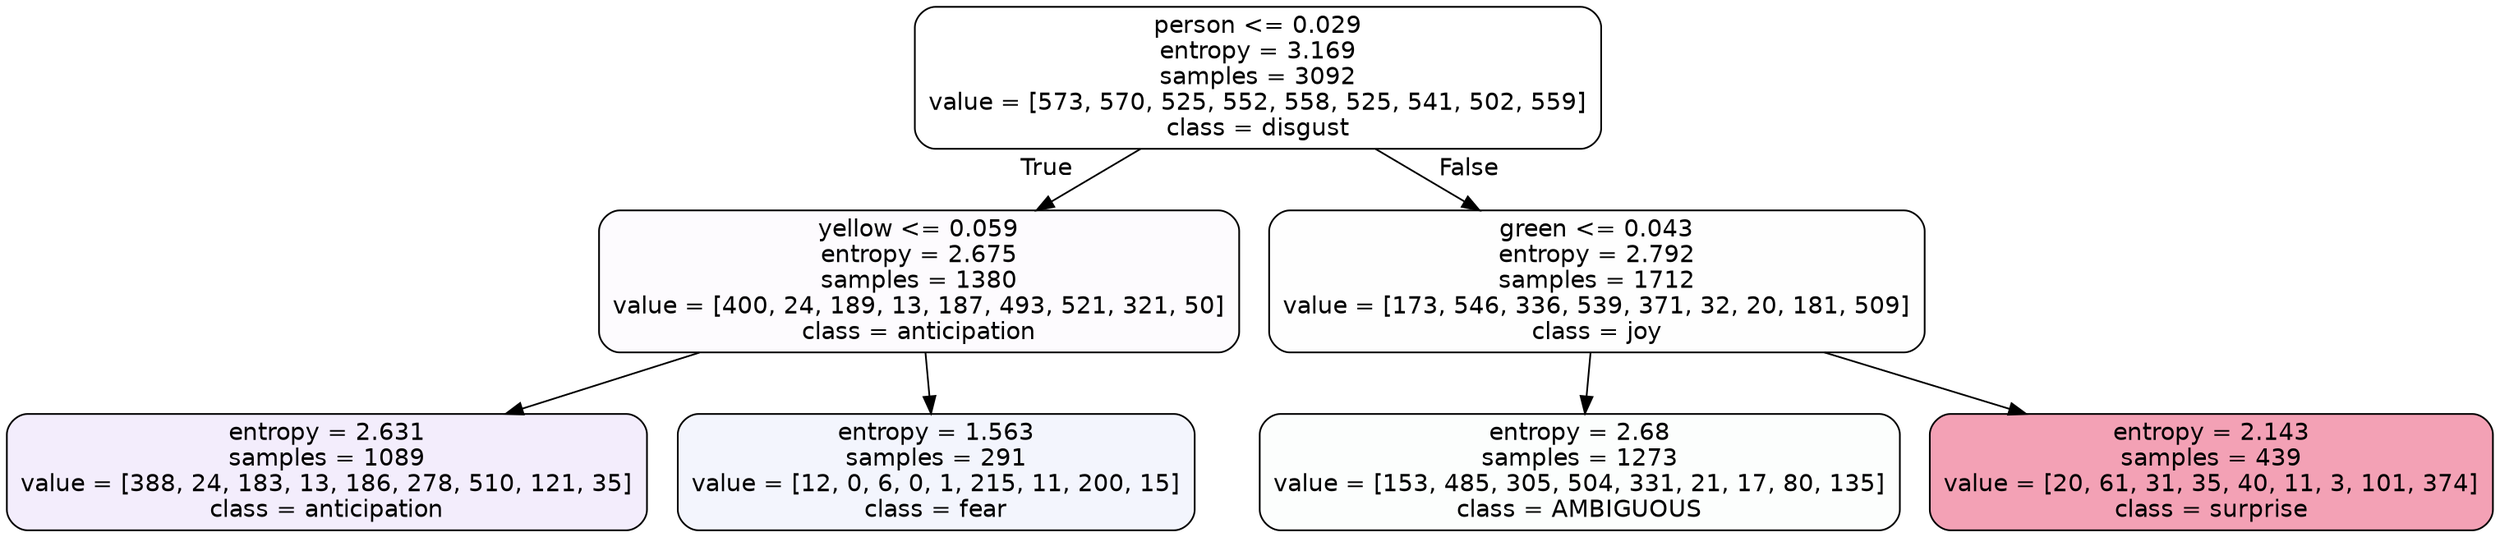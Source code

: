 digraph Tree {
node [shape=box, style="filled, rounded", color="black", fontname=helvetica] ;
edge [fontname=helvetica] ;
0 [label="person <= 0.029\nentropy = 3.169\nsamples = 3092\nvalue = [573, 570, 525, 552, 558, 525, 541, 502, 559]\nclass = disgust", fillcolor="#e5813900"] ;
1 [label="yellow <= 0.059\nentropy = 2.675\nsamples = 1380\nvalue = [400, 24, 189, 13, 187, 493, 521, 321, 50]\nclass = anticipation", fillcolor="#8139e504"] ;
0 -> 1 [labeldistance=2.5, labelangle=45, headlabel="True"] ;
2 [label="entropy = 2.631\nsamples = 1089\nvalue = [388, 24, 183, 13, 186, 278, 510, 121, 35]\nclass = anticipation", fillcolor="#8139e517"] ;
1 -> 2 ;
3 [label="entropy = 1.563\nsamples = 291\nvalue = [12, 0, 6, 0, 1, 215, 11, 200, 15]\nclass = fear", fillcolor="#3964e50f"] ;
1 -> 3 ;
4 [label="green <= 0.043\nentropy = 2.792\nsamples = 1712\nvalue = [173, 546, 336, 539, 371, 32, 20, 181, 509]\nclass = joy", fillcolor="#d7e53901"] ;
0 -> 4 [labeldistance=2.5, labelangle=-45, headlabel="False"] ;
5 [label="entropy = 2.68\nsamples = 1273\nvalue = [153, 485, 305, 504, 331, 21, 17, 80, 135]\nclass = AMBIGUOUS", fillcolor="#39e58103"] ;
4 -> 5 ;
6 [label="entropy = 2.143\nsamples = 439\nvalue = [20, 61, 31, 35, 40, 11, 3, 101, 374]\nclass = surprise", fillcolor="#e5396479"] ;
4 -> 6 ;
}